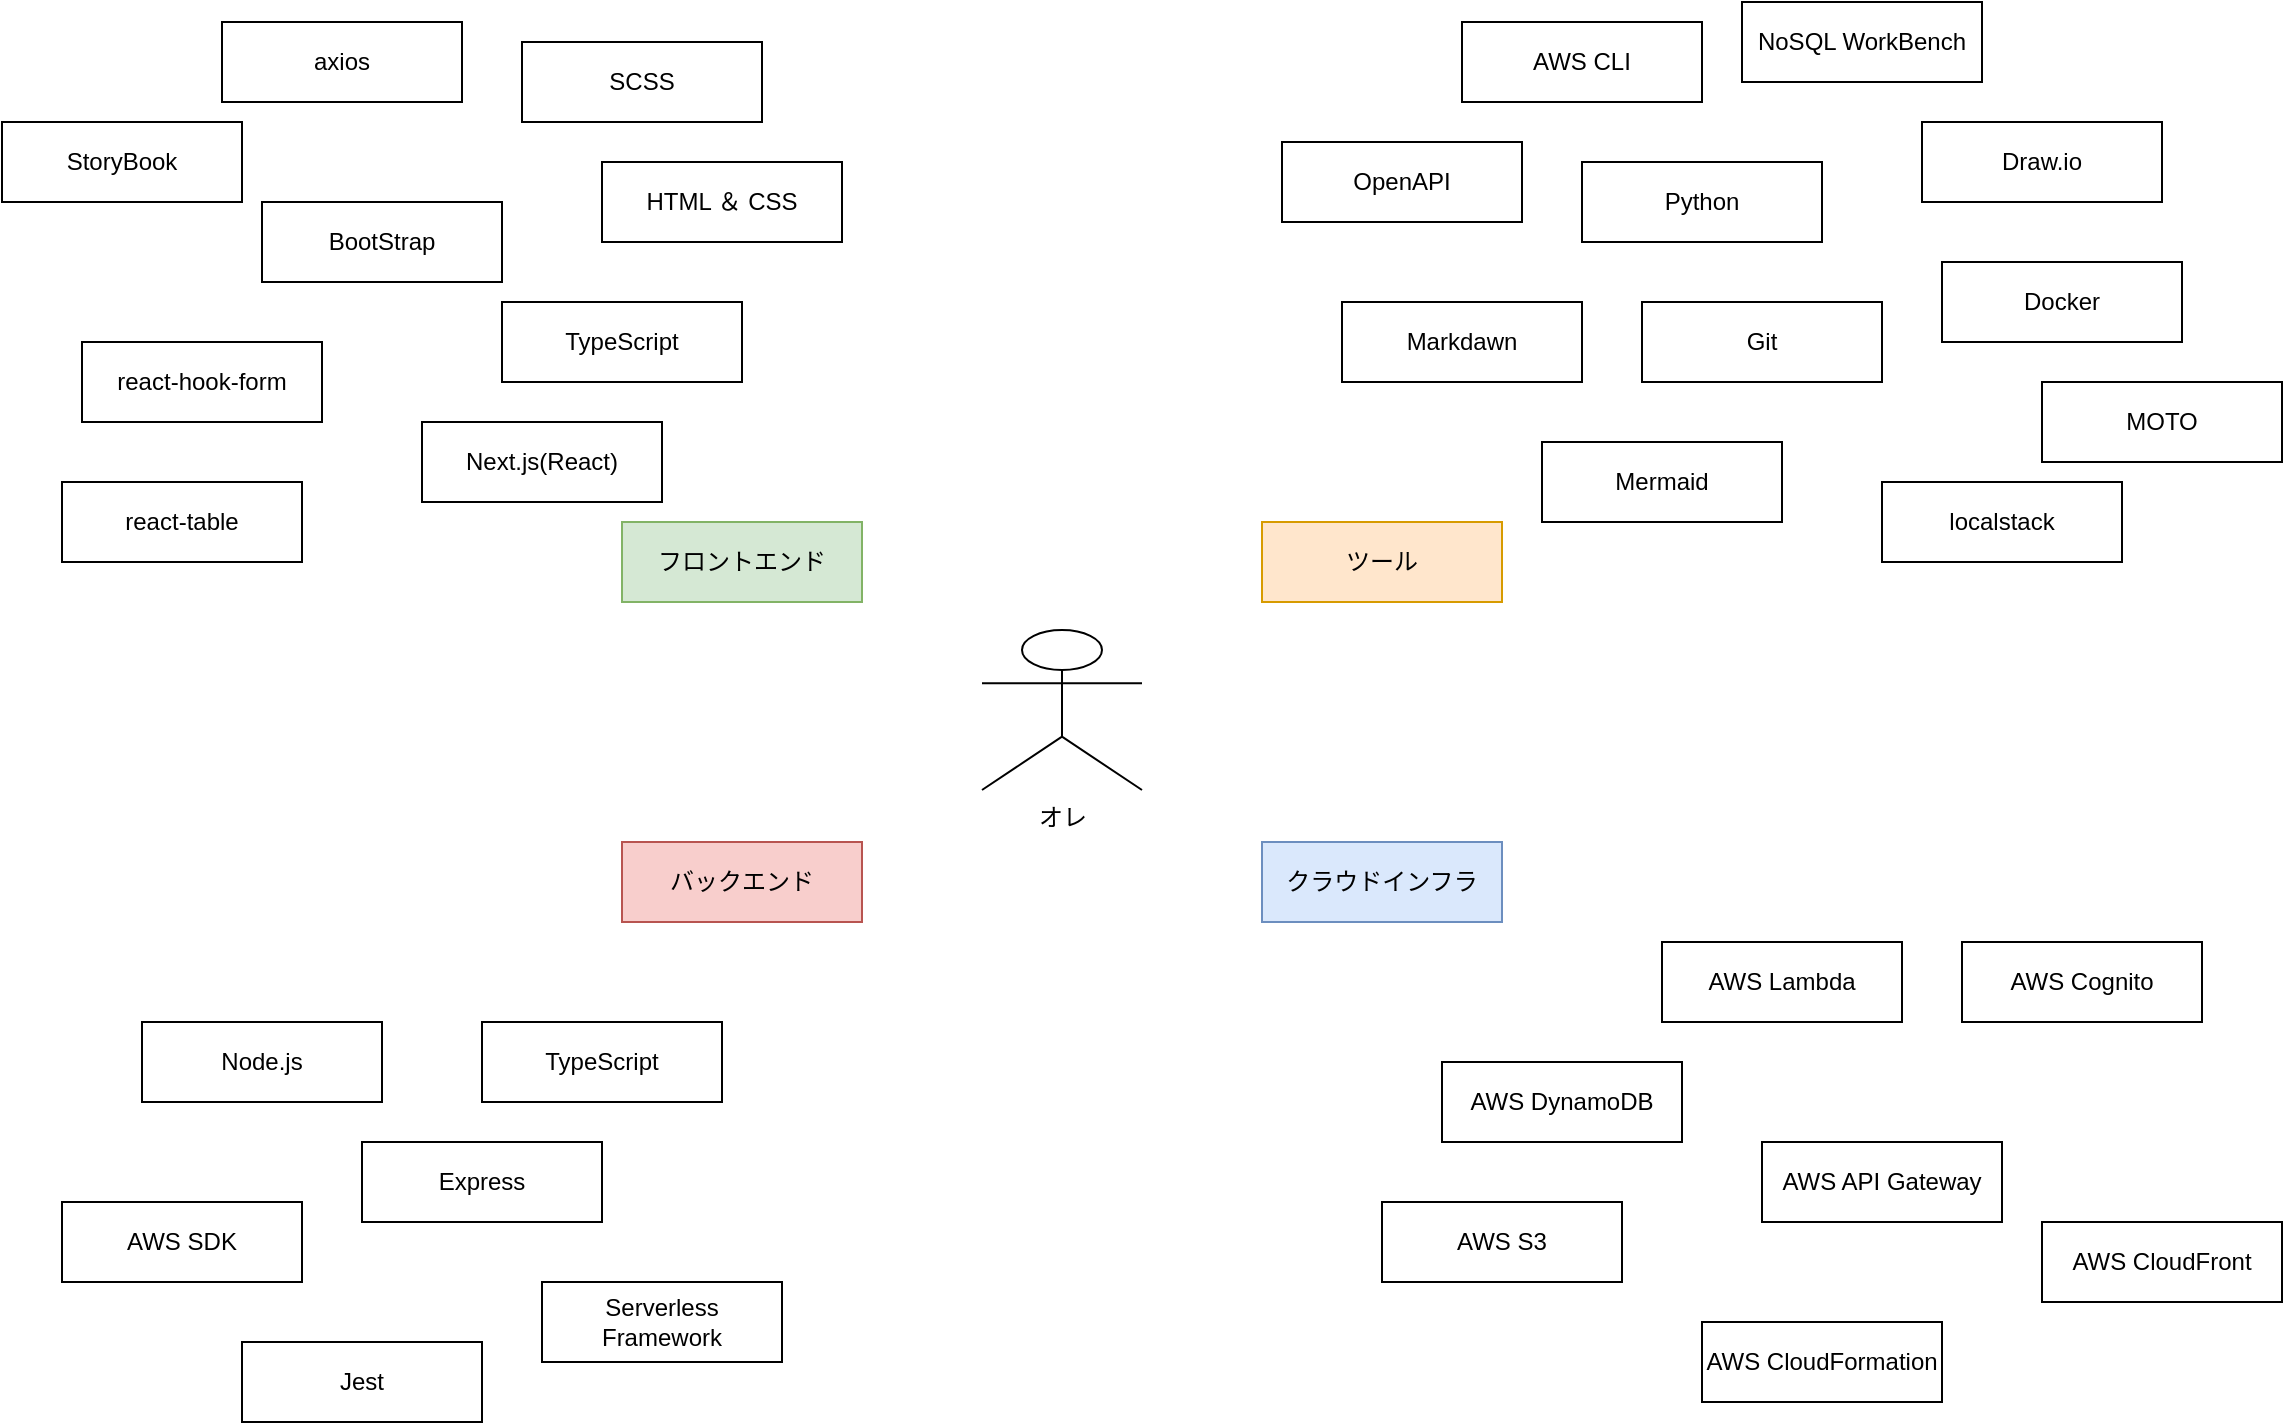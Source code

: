 <mxfile>
    <diagram id="9rGd7dCIgPQg7exdJFvF" name="ページ1">
        <mxGraphModel dx="1431" dy="971" grid="1" gridSize="10" guides="1" tooltips="1" connect="1" arrows="1" fold="1" page="1" pageScale="1" pageWidth="1169" pageHeight="827" background="none" math="0" shadow="0">
            <root>
                <mxCell id="0"/>
                <mxCell id="1" parent="0"/>
                <mxCell id="2" value="フロントエンド" style="rounded=0;whiteSpace=wrap;html=1;fillColor=#d5e8d4;strokeColor=#82b366;" parent="1" vertex="1">
                    <mxGeometry x="320" y="280" width="120" height="40" as="geometry"/>
                </mxCell>
                <mxCell id="4" value="バックエンド" style="rounded=0;whiteSpace=wrap;html=1;fillColor=#f8cecc;strokeColor=#b85450;" parent="1" vertex="1">
                    <mxGeometry x="320" y="440" width="120" height="40" as="geometry"/>
                </mxCell>
                <mxCell id="6" value="AWS S3" style="rounded=0;whiteSpace=wrap;html=1;strokeWidth=1;" parent="1" vertex="1">
                    <mxGeometry x="700" y="620" width="120" height="40" as="geometry"/>
                </mxCell>
                <mxCell id="7" value="オレ" style="shape=umlActor;verticalLabelPosition=bottom;verticalAlign=top;html=1;outlineConnect=0;rounded=0;" parent="1" vertex="1">
                    <mxGeometry x="500" y="334" width="80" height="80" as="geometry"/>
                </mxCell>
                <mxCell id="9" value="HTML ＆ CSS" style="rounded=0;whiteSpace=wrap;html=1;" parent="1" vertex="1">
                    <mxGeometry x="310" y="100" width="120" height="40" as="geometry"/>
                </mxCell>
                <mxCell id="11" value="TypeScript" style="rounded=0;whiteSpace=wrap;html=1;" parent="1" vertex="1">
                    <mxGeometry x="260" y="170" width="120" height="40" as="geometry"/>
                </mxCell>
                <mxCell id="12" value="Next.js(React)" style="rounded=0;whiteSpace=wrap;html=1;" parent="1" vertex="1">
                    <mxGeometry x="220" y="230" width="120" height="40" as="geometry"/>
                </mxCell>
                <mxCell id="13" value="Express" style="rounded=0;whiteSpace=wrap;html=1;" parent="1" vertex="1">
                    <mxGeometry x="190" y="590" width="120" height="40" as="geometry"/>
                </mxCell>
                <mxCell id="15" value="TypeScript" style="rounded=0;whiteSpace=wrap;html=1;" parent="1" vertex="1">
                    <mxGeometry x="250" y="530" width="120" height="40" as="geometry"/>
                </mxCell>
                <mxCell id="16" value="Node.js" style="rounded=0;whiteSpace=wrap;html=1;" parent="1" vertex="1">
                    <mxGeometry x="80" y="530" width="120" height="40" as="geometry"/>
                </mxCell>
                <mxCell id="17" value="クラウドインフラ" style="rounded=0;whiteSpace=wrap;html=1;strokeWidth=1;fillColor=#dae8fc;strokeColor=#6c8ebf;" parent="1" vertex="1">
                    <mxGeometry x="640" y="440" width="120" height="40" as="geometry"/>
                </mxCell>
                <mxCell id="18" value="AWS SDK" style="rounded=0;whiteSpace=wrap;html=1;" parent="1" vertex="1">
                    <mxGeometry x="40" y="620" width="120" height="40" as="geometry"/>
                </mxCell>
                <mxCell id="19" value="AWS DynamoDB" style="rounded=0;whiteSpace=wrap;html=1;strokeWidth=1;" parent="1" vertex="1">
                    <mxGeometry x="730" y="550" width="120" height="40" as="geometry"/>
                </mxCell>
                <mxCell id="20" value="AWS API Gateway" style="rounded=0;whiteSpace=wrap;html=1;strokeWidth=1;" parent="1" vertex="1">
                    <mxGeometry x="890" y="590" width="120" height="40" as="geometry"/>
                </mxCell>
                <mxCell id="21" value="Serverless&lt;br&gt;Framework" style="rounded=0;whiteSpace=wrap;html=1;" parent="1" vertex="1">
                    <mxGeometry x="280" y="660" width="120" height="40" as="geometry"/>
                </mxCell>
                <mxCell id="22" value="AWS CloudFormation" style="rounded=0;whiteSpace=wrap;html=1;" parent="1" vertex="1">
                    <mxGeometry x="860" y="680" width="120" height="40" as="geometry"/>
                </mxCell>
                <mxCell id="23" value="AWS Lambda" style="rounded=0;whiteSpace=wrap;html=1;strokeWidth=1;" parent="1" vertex="1">
                    <mxGeometry x="840" y="490" width="120" height="40" as="geometry"/>
                </mxCell>
                <mxCell id="24" value="Jest" style="rounded=0;whiteSpace=wrap;html=1;" parent="1" vertex="1">
                    <mxGeometry x="130" y="690" width="120" height="40" as="geometry"/>
                </mxCell>
                <mxCell id="25" value="StoryBook" style="rounded=0;whiteSpace=wrap;html=1;" parent="1" vertex="1">
                    <mxGeometry x="10" y="80" width="120" height="40" as="geometry"/>
                </mxCell>
                <mxCell id="26" value="BootStrap" style="rounded=0;whiteSpace=wrap;html=1;" parent="1" vertex="1">
                    <mxGeometry x="140" y="120" width="120" height="40" as="geometry"/>
                </mxCell>
                <mxCell id="27" value="SCSS" style="rounded=0;whiteSpace=wrap;html=1;" parent="1" vertex="1">
                    <mxGeometry x="270" y="40" width="120" height="40" as="geometry"/>
                </mxCell>
                <mxCell id="29" value="AWS CloudFront" style="rounded=0;whiteSpace=wrap;html=1;strokeWidth=1;" parent="1" vertex="1">
                    <mxGeometry x="1030" y="630" width="120" height="40" as="geometry"/>
                </mxCell>
                <mxCell id="30" value="AWS Cognito" style="rounded=0;whiteSpace=wrap;html=1;strokeWidth=1;" parent="1" vertex="1">
                    <mxGeometry x="990" y="490" width="120" height="40" as="geometry"/>
                </mxCell>
                <mxCell id="31" value="Python" style="rounded=0;whiteSpace=wrap;html=1;strokeWidth=1;" parent="1" vertex="1">
                    <mxGeometry x="800" y="100" width="120" height="40" as="geometry"/>
                </mxCell>
                <mxCell id="32" value="AWS CLI" style="rounded=0;whiteSpace=wrap;html=1;strokeWidth=1;" parent="1" vertex="1">
                    <mxGeometry x="740" y="30" width="120" height="40" as="geometry"/>
                </mxCell>
                <mxCell id="33" value="Git" style="rounded=0;whiteSpace=wrap;html=1;strokeWidth=1;" parent="1" vertex="1">
                    <mxGeometry x="830" y="170" width="120" height="40" as="geometry"/>
                </mxCell>
                <mxCell id="34" value="Draw.io" style="rounded=0;whiteSpace=wrap;html=1;strokeWidth=1;" parent="1" vertex="1">
                    <mxGeometry x="970" y="80" width="120" height="40" as="geometry"/>
                </mxCell>
                <mxCell id="36" value="Markdawn" style="rounded=0;whiteSpace=wrap;html=1;strokeWidth=1;" parent="1" vertex="1">
                    <mxGeometry x="680" y="170" width="120" height="40" as="geometry"/>
                </mxCell>
                <mxCell id="37" value="Mermaid" style="rounded=0;whiteSpace=wrap;html=1;strokeWidth=1;" parent="1" vertex="1">
                    <mxGeometry x="780" y="240" width="120" height="40" as="geometry"/>
                </mxCell>
                <mxCell id="38" value="OpenAPI" style="rounded=0;whiteSpace=wrap;html=1;strokeWidth=1;" parent="1" vertex="1">
                    <mxGeometry x="650" y="90" width="120" height="40" as="geometry"/>
                </mxCell>
                <mxCell id="40" value="ツール" style="rounded=0;whiteSpace=wrap;html=1;strokeWidth=1;fillColor=#ffe6cc;strokeColor=#d79b00;" parent="1" vertex="1">
                    <mxGeometry x="640" y="280" width="120" height="40" as="geometry"/>
                </mxCell>
                <mxCell id="41" value="Docker" style="rounded=0;whiteSpace=wrap;html=1;strokeWidth=1;" parent="1" vertex="1">
                    <mxGeometry x="980" y="150" width="120" height="40" as="geometry"/>
                </mxCell>
                <mxCell id="42" value="MOTO" style="rounded=0;whiteSpace=wrap;html=1;strokeWidth=1;" parent="1" vertex="1">
                    <mxGeometry x="1030" y="210" width="120" height="40" as="geometry"/>
                </mxCell>
                <mxCell id="43" value="localstack" style="rounded=0;whiteSpace=wrap;html=1;strokeWidth=1;" parent="1" vertex="1">
                    <mxGeometry x="950" y="260" width="120" height="40" as="geometry"/>
                </mxCell>
                <mxCell id="44" value="NoSQL WorkBench" style="rounded=0;whiteSpace=wrap;html=1;strokeWidth=1;" parent="1" vertex="1">
                    <mxGeometry x="880" y="20" width="120" height="40" as="geometry"/>
                </mxCell>
                <mxCell id="45" value="react-hook-form" style="rounded=0;whiteSpace=wrap;html=1;" parent="1" vertex="1">
                    <mxGeometry x="50" y="190" width="120" height="40" as="geometry"/>
                </mxCell>
                <mxCell id="46" value="react-table" style="rounded=0;whiteSpace=wrap;html=1;" parent="1" vertex="1">
                    <mxGeometry x="40" y="260" width="120" height="40" as="geometry"/>
                </mxCell>
                <mxCell id="47" value="axios" style="rounded=0;whiteSpace=wrap;html=1;" parent="1" vertex="1">
                    <mxGeometry x="120" y="30" width="120" height="40" as="geometry"/>
                </mxCell>
            </root>
        </mxGraphModel>
    </diagram>
</mxfile>
